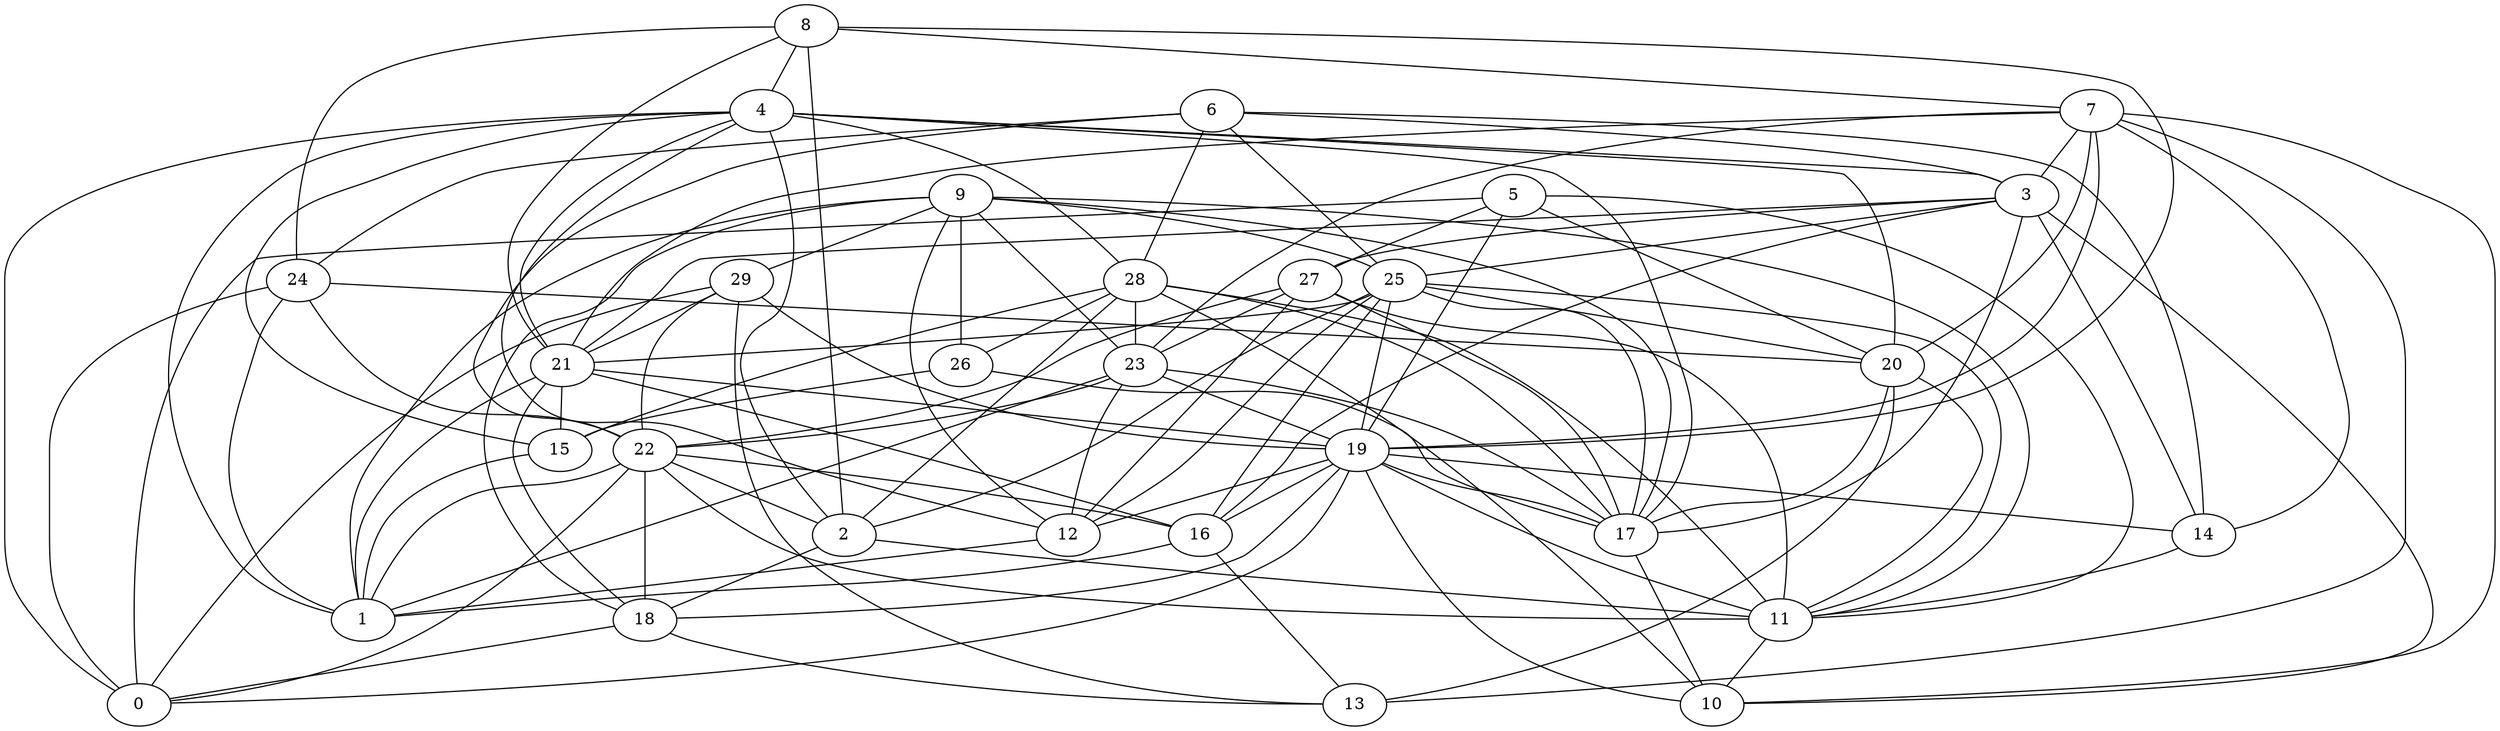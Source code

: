 digraph GG_graph {

subgraph G_graph {
edge [color = black]
"4" -> "20" [dir = none]
"4" -> "28" [dir = none]
"4" -> "3" [dir = none]
"4" -> "2" [dir = none]
"4" -> "21" [dir = none]
"4" -> "12" [dir = none]
"4" -> "15" [dir = none]
"4" -> "0" [dir = none]
"28" -> "10" [dir = none]
"28" -> "15" [dir = none]
"28" -> "26" [dir = none]
"28" -> "11" [dir = none]
"22" -> "0" [dir = none]
"22" -> "18" [dir = none]
"22" -> "1" [dir = none]
"22" -> "16" [dir = none]
"22" -> "2" [dir = none]
"22" -> "11" [dir = none]
"17" -> "10" [dir = none]
"9" -> "26" [dir = none]
"9" -> "29" [dir = none]
"9" -> "25" [dir = none]
"9" -> "12" [dir = none]
"9" -> "17" [dir = none]
"9" -> "1" [dir = none]
"9" -> "18" [dir = none]
"9" -> "11" [dir = none]
"15" -> "1" [dir = none]
"29" -> "21" [dir = none]
"29" -> "19" [dir = none]
"20" -> "11" [dir = none]
"20" -> "17" [dir = none]
"20" -> "13" [dir = none]
"26" -> "17" [dir = none]
"26" -> "15" [dir = none]
"14" -> "11" [dir = none]
"19" -> "14" [dir = none]
"19" -> "11" [dir = none]
"19" -> "16" [dir = none]
"19" -> "18" [dir = none]
"16" -> "13" [dir = none]
"6" -> "25" [dir = none]
"6" -> "22" [dir = none]
"6" -> "28" [dir = none]
"6" -> "14" [dir = none]
"6" -> "3" [dir = none]
"3" -> "25" [dir = none]
"3" -> "16" [dir = none]
"3" -> "10" [dir = none]
"8" -> "4" [dir = none]
"8" -> "21" [dir = none]
"8" -> "7" [dir = none]
"8" -> "19" [dir = none]
"5" -> "27" [dir = none]
"5" -> "20" [dir = none]
"5" -> "11" [dir = none]
"11" -> "10" [dir = none]
"18" -> "13" [dir = none]
"18" -> "0" [dir = none]
"24" -> "0" [dir = none]
"24" -> "20" [dir = none]
"24" -> "22" [dir = none]
"21" -> "19" [dir = none]
"21" -> "16" [dir = none]
"21" -> "15" [dir = none]
"21" -> "18" [dir = none]
"23" -> "17" [dir = none]
"23" -> "22" [dir = none]
"23" -> "12" [dir = none]
"25" -> "2" [dir = none]
"25" -> "19" [dir = none]
"25" -> "16" [dir = none]
"25" -> "20" [dir = none]
"25" -> "11" [dir = none]
"25" -> "21" [dir = none]
"25" -> "17" [dir = none]
"2" -> "18" [dir = none]
"2" -> "11" [dir = none]
"12" -> "1" [dir = none]
"7" -> "23" [dir = none]
"7" -> "10" [dir = none]
"7" -> "3" [dir = none]
"7" -> "21" [dir = none]
"7" -> "20" [dir = none]
"27" -> "12" [dir = none]
"27" -> "17" [dir = none]
"27" -> "11" [dir = none]
"29" -> "13" [dir = none]
"8" -> "2" [dir = none]
"3" -> "14" [dir = none]
"19" -> "17" [dir = none]
"27" -> "23" [dir = none]
"23" -> "19" [dir = none]
"7" -> "14" [dir = none]
"28" -> "17" [dir = none]
"8" -> "24" [dir = none]
"27" -> "22" [dir = none]
"28" -> "23" [dir = none]
"4" -> "17" [dir = none]
"21" -> "1" [dir = none]
"19" -> "12" [dir = none]
"4" -> "1" [dir = none]
"25" -> "12" [dir = none]
"29" -> "0" [dir = none]
"7" -> "13" [dir = none]
"3" -> "17" [dir = none]
"9" -> "23" [dir = none]
"29" -> "22" [dir = none]
"3" -> "21" [dir = none]
"24" -> "1" [dir = none]
"16" -> "1" [dir = none]
"23" -> "1" [dir = none]
"5" -> "0" [dir = none]
"28" -> "2" [dir = none]
"7" -> "19" [dir = none]
"3" -> "27" [dir = none]
"5" -> "19" [dir = none]
"6" -> "24" [dir = none]
"19" -> "10" [dir = none]
"19" -> "0" [dir = none]
}

}
